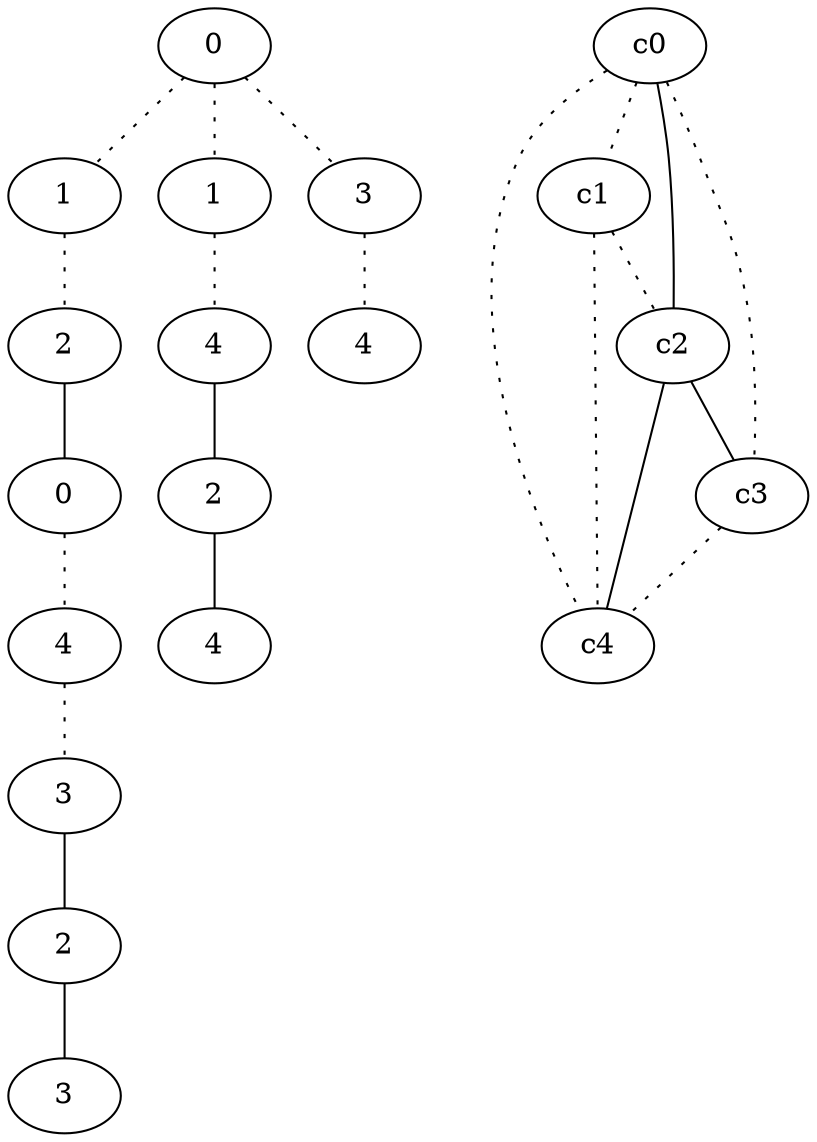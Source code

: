 graph {
a0[label=0];
a1[label=1];
a2[label=2];
a3[label=0];
a4[label=4];
a5[label=3];
a6[label=2];
a7[label=3];
a8[label=1];
a9[label=4];
a10[label=2];
a11[label=4];
a12[label=3];
a13[label=4];
a0 -- a1 [style=dotted];
a0 -- a8 [style=dotted];
a0 -- a12 [style=dotted];
a1 -- a2 [style=dotted];
a2 -- a3;
a3 -- a4 [style=dotted];
a4 -- a5 [style=dotted];
a5 -- a6;
a6 -- a7;
a8 -- a9 [style=dotted];
a9 -- a10;
a10 -- a11;
a12 -- a13 [style=dotted];
c0 -- c1 [style=dotted];
c0 -- c2;
c0 -- c3 [style=dotted];
c0 -- c4 [style=dotted];
c1 -- c2 [style=dotted];
c1 -- c4 [style=dotted];
c2 -- c3;
c2 -- c4;
c3 -- c4 [style=dotted];
}
